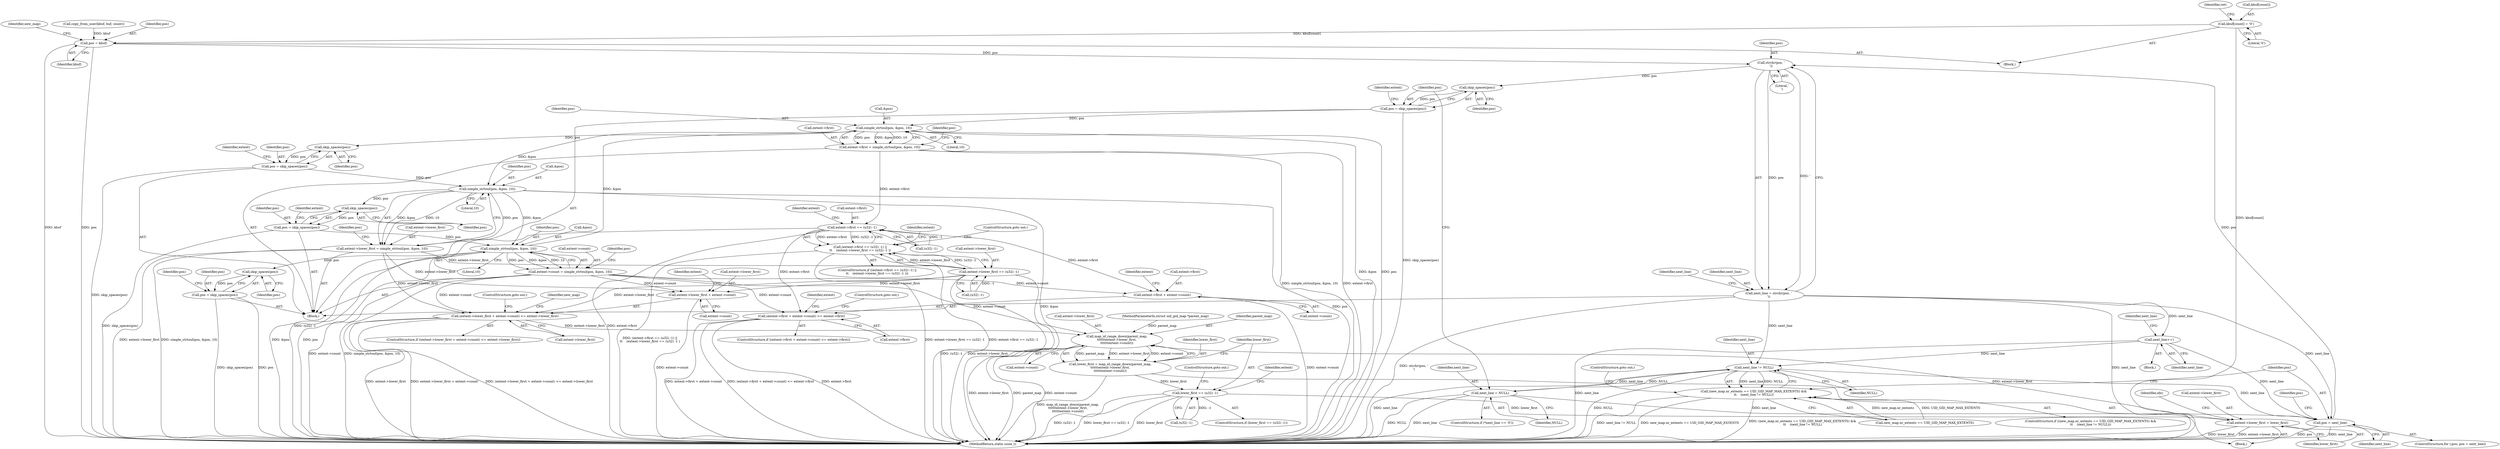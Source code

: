 digraph "0_linux_6708075f104c3c9b04b23336bb0366ca30c3931b@array" {
"1000221" [label="(Call,kbuf[count] = '\0')"];
"1000230" [label="(Call,pos = kbuf)"];
"1000256" [label="(Call,strchr(pos, '\n'))"];
"1000254" [label="(Call,next_line = strchr(pos, '\n'))"];
"1000240" [label="(Call,pos = next_line)"];
"1000266" [label="(Call,next_line++)"];
"1000408" [label="(Call,next_line != NULL)"];
"1000273" [label="(Call,next_line = NULL)"];
"1000402" [label="(Call,(new_map.nr_extents == UID_GID_MAP_MAX_EXTENTS) &&\n\t\t    (next_line != NULL))"];
"1000278" [label="(Call,skip_spaces(pos))"];
"1000276" [label="(Call,pos = skip_spaces(pos))"];
"1000284" [label="(Call,simple_strtoul(pos, &pos, 10))"];
"1000280" [label="(Call,extent->first = simple_strtoul(pos, &pos, 10))"];
"1000348" [label="(Call,extent->first == (u32) -1)"];
"1000347" [label="(Call,(extent->first == (u32) -1) ||\n\t\t    (extent->lower_first == (u32) -1 ))"];
"1000366" [label="(Call,(extent->first + extent->count) <= extent->first)"];
"1000367" [label="(Call,extent->first + extent->count)"];
"1000297" [label="(Call,skip_spaces(pos))"];
"1000295" [label="(Call,pos = skip_spaces(pos))"];
"1000303" [label="(Call,simple_strtoul(pos, &pos, 10))"];
"1000299" [label="(Call,extent->lower_first = simple_strtoul(pos, &pos, 10))"];
"1000356" [label="(Call,extent->lower_first == (u32) -1)"];
"1000379" [label="(Call,(extent->lower_first + extent->count) <= extent->lower_first)"];
"1000454" [label="(Call,map_id_range_down(parent_map,\n\t\t\t\t\t\textent->lower_first,\n\t\t\t\t\t\textent->count))"];
"1000452" [label="(Call,lower_first = map_id_range_down(parent_map,\n\t\t\t\t\t\textent->lower_first,\n\t\t\t\t\t\textent->count))"];
"1000463" [label="(Call,lower_first == (u32) -1)"];
"1000470" [label="(Call,extent->lower_first = lower_first)"];
"1000380" [label="(Call,extent->lower_first + extent->count)"];
"1000316" [label="(Call,skip_spaces(pos))"];
"1000314" [label="(Call,pos = skip_spaces(pos))"];
"1000322" [label="(Call,simple_strtoul(pos, &pos, 10))"];
"1000318" [label="(Call,extent->count = simple_strtoul(pos, &pos, 10))"];
"1000338" [label="(Call,skip_spaces(pos))"];
"1000336" [label="(Call,pos = skip_spaces(pos))"];
"1000365" [label="(ControlStructure,if ((extent->first + extent->count) <= extent->first))"];
"1000326" [label="(Literal,10)"];
"1000382" [label="(Identifier,extent)"];
"1000274" [label="(Identifier,next_line)"];
"1000453" [label="(Identifier,lower_first)"];
"1000401" [label="(ControlStructure,if ((new_map.nr_extents == UID_GID_MAP_MAX_EXTENTS) &&\n\t\t    (next_line != NULL)))"];
"1000243" [label="(Block,)"];
"1000235" [label="(Identifier,new_map)"];
"1000464" [label="(Identifier,lower_first)"];
"1000469" [label="(ControlStructure,goto out;)"];
"1000288" [label="(Literal,10)"];
"1000298" [label="(Identifier,pos)"];
"1000371" [label="(Call,extent->count)"];
"1000402" [label="(Call,(new_map.nr_extents == UID_GID_MAP_MAX_EXTENTS) &&\n\t\t    (next_line != NULL))"];
"1000286" [label="(Call,&pos)"];
"1000375" [label="(Identifier,extent)"];
"1000295" [label="(Call,pos = skip_spaces(pos))"];
"1000293" [label="(Identifier,pos)"];
"1000230" [label="(Call,pos = kbuf)"];
"1000304" [label="(Identifier,pos)"];
"1000254" [label="(Call,next_line = strchr(pos, '\n'))"];
"1000377" [label="(ControlStructure,goto out;)"];
"1000470" [label="(Call,extent->lower_first = lower_first)"];
"1000352" [label="(Call,(u32) -1)"];
"1000360" [label="(Call,(u32) -1)"];
"1000336" [label="(Call,pos = skip_spaces(pos))"];
"1000403" [label="(Call,new_map.nr_extents == UID_GID_MAP_MAX_EXTENTS)"];
"1000271" [label="(Identifier,next_line)"];
"1000330" [label="(Identifier,pos)"];
"1000314" [label="(Call,pos = skip_spaces(pos))"];
"1000517" [label="(MethodReturn,static ssize_t)"];
"1000285" [label="(Identifier,pos)"];
"1000307" [label="(Literal,10)"];
"1000277" [label="(Identifier,pos)"];
"1000125" [label="(MethodParameterIn,struct uid_gid_map *parent_map)"];
"1000455" [label="(Identifier,parent_map)"];
"1000454" [label="(Call,map_id_range_down(parent_map,\n\t\t\t\t\t\textent->lower_first,\n\t\t\t\t\t\textent->count))"];
"1000232" [label="(Identifier,kbuf)"];
"1000297" [label="(Call,skip_spaces(pos))"];
"1000356" [label="(Call,extent->lower_first == (u32) -1)"];
"1000266" [label="(Call,next_line++)"];
"1000275" [label="(Identifier,NULL)"];
"1000256" [label="(Call,strchr(pos, '\n'))"];
"1000319" [label="(Call,extent->count)"];
"1000255" [label="(Identifier,next_line)"];
"1000323" [label="(Identifier,pos)"];
"1000346" [label="(ControlStructure,if ((extent->first == (u32) -1) ||\n\t\t    (extent->lower_first == (u32) -1 )))"];
"1000322" [label="(Call,simple_strtoul(pos, &pos, 10))"];
"1000459" [label="(Call,extent->count)"];
"1000227" [label="(Identifier,ret)"];
"1000216" [label="(Call,copy_from_user(kbuf, buf, count))"];
"1000349" [label="(Call,extent->first)"];
"1000366" [label="(Call,(extent->first + extent->count) <= extent->first)"];
"1000238" [label="(ControlStructure,for (;pos; pos = next_line))"];
"1000222" [label="(Call,kbuf[count])"];
"1000231" [label="(Identifier,pos)"];
"1000280" [label="(Call,extent->first = simple_strtoul(pos, &pos, 10))"];
"1000357" [label="(Call,extent->lower_first)"];
"1000126" [label="(Block,)"];
"1000474" [label="(Identifier,lower_first)"];
"1000324" [label="(Call,&pos)"];
"1000268" [label="(ControlStructure,if (*next_line == '\0'))"];
"1000312" [label="(Identifier,pos)"];
"1000463" [label="(Call,lower_first == (u32) -1)"];
"1000279" [label="(Identifier,pos)"];
"1000368" [label="(Call,extent->first)"];
"1000221" [label="(Call,kbuf[count] = '\0')"];
"1000299" [label="(Call,extent->lower_first = simple_strtoul(pos, &pos, 10))"];
"1000315" [label="(Identifier,pos)"];
"1000380" [label="(Call,extent->lower_first + extent->count)"];
"1000240" [label="(Call,pos = next_line)"];
"1000276" [label="(Call,pos = skip_spaces(pos))"];
"1000379" [label="(Call,(extent->lower_first + extent->count) <= extent->lower_first)"];
"1000300" [label="(Call,extent->lower_first)"];
"1000387" [label="(Call,extent->lower_first)"];
"1000411" [label="(ControlStructure,goto out;)"];
"1000408" [label="(Call,next_line != NULL)"];
"1000320" [label="(Identifier,extent)"];
"1000257" [label="(Identifier,pos)"];
"1000241" [label="(Identifier,pos)"];
"1000239" [label="(Identifier,pos)"];
"1000348" [label="(Call,extent->first == (u32) -1)"];
"1000317" [label="(Identifier,pos)"];
"1000442" [label="(Block,)"];
"1000364" [label="(ControlStructure,goto out;)"];
"1000296" [label="(Identifier,pos)"];
"1000316" [label="(Call,skip_spaces(pos))"];
"1000462" [label="(ControlStructure,if (lower_first == (u32) -1))"];
"1000338" [label="(Call,skip_spaces(pos))"];
"1000305" [label="(Call,&pos)"];
"1000452" [label="(Call,lower_first = map_id_range_down(parent_map,\n\t\t\t\t\t\textent->lower_first,\n\t\t\t\t\t\textent->count))"];
"1000456" [label="(Call,extent->lower_first)"];
"1000343" [label="(Identifier,pos)"];
"1000471" [label="(Call,extent->lower_first)"];
"1000394" [label="(Identifier,new_map)"];
"1000410" [label="(Identifier,NULL)"];
"1000267" [label="(Identifier,next_line)"];
"1000465" [label="(Call,(u32) -1)"];
"1000303" [label="(Call,simple_strtoul(pos, &pos, 10))"];
"1000278" [label="(Call,skip_spaces(pos))"];
"1000242" [label="(Identifier,next_line)"];
"1000347" [label="(Call,(extent->first == (u32) -1) ||\n\t\t    (extent->lower_first == (u32) -1 ))"];
"1000225" [label="(Literal,'\0')"];
"1000369" [label="(Identifier,extent)"];
"1000284" [label="(Call,simple_strtoul(pos, &pos, 10))"];
"1000258" [label="(Literal,'\n')"];
"1000260" [label="(Identifier,next_line)"];
"1000388" [label="(Identifier,extent)"];
"1000301" [label="(Identifier,extent)"];
"1000318" [label="(Call,extent->count = simple_strtoul(pos, &pos, 10))"];
"1000281" [label="(Call,extent->first)"];
"1000390" [label="(ControlStructure,goto out;)"];
"1000441" [label="(Identifier,idx)"];
"1000367" [label="(Call,extent->first + extent->count)"];
"1000282" [label="(Identifier,extent)"];
"1000339" [label="(Identifier,pos)"];
"1000273" [label="(Call,next_line = NULL)"];
"1000378" [label="(ControlStructure,if ((extent->lower_first + extent->count) <= extent->lower_first))"];
"1000358" [label="(Identifier,extent)"];
"1000472" [label="(Identifier,extent)"];
"1000337" [label="(Identifier,pos)"];
"1000261" [label="(Block,)"];
"1000381" [label="(Call,extent->lower_first)"];
"1000384" [label="(Call,extent->count)"];
"1000409" [label="(Identifier,next_line)"];
"1000374" [label="(Call,extent->first)"];
"1000221" -> "1000126"  [label="AST: "];
"1000221" -> "1000225"  [label="CFG: "];
"1000222" -> "1000221"  [label="AST: "];
"1000225" -> "1000221"  [label="AST: "];
"1000227" -> "1000221"  [label="CFG: "];
"1000221" -> "1000517"  [label="DDG: kbuf[count]"];
"1000221" -> "1000230"  [label="DDG: kbuf[count]"];
"1000230" -> "1000126"  [label="AST: "];
"1000230" -> "1000232"  [label="CFG: "];
"1000231" -> "1000230"  [label="AST: "];
"1000232" -> "1000230"  [label="AST: "];
"1000235" -> "1000230"  [label="CFG: "];
"1000230" -> "1000517"  [label="DDG: pos"];
"1000230" -> "1000517"  [label="DDG: kbuf"];
"1000216" -> "1000230"  [label="DDG: kbuf"];
"1000230" -> "1000256"  [label="DDG: pos"];
"1000256" -> "1000254"  [label="AST: "];
"1000256" -> "1000258"  [label="CFG: "];
"1000257" -> "1000256"  [label="AST: "];
"1000258" -> "1000256"  [label="AST: "];
"1000254" -> "1000256"  [label="CFG: "];
"1000256" -> "1000254"  [label="DDG: pos"];
"1000256" -> "1000254"  [label="DDG: '\n'"];
"1000240" -> "1000256"  [label="DDG: pos"];
"1000256" -> "1000278"  [label="DDG: pos"];
"1000254" -> "1000243"  [label="AST: "];
"1000255" -> "1000254"  [label="AST: "];
"1000260" -> "1000254"  [label="CFG: "];
"1000254" -> "1000517"  [label="DDG: next_line"];
"1000254" -> "1000517"  [label="DDG: strchr(pos, '\n')"];
"1000254" -> "1000240"  [label="DDG: next_line"];
"1000254" -> "1000266"  [label="DDG: next_line"];
"1000254" -> "1000408"  [label="DDG: next_line"];
"1000240" -> "1000238"  [label="AST: "];
"1000240" -> "1000242"  [label="CFG: "];
"1000241" -> "1000240"  [label="AST: "];
"1000242" -> "1000240"  [label="AST: "];
"1000239" -> "1000240"  [label="CFG: "];
"1000240" -> "1000517"  [label="DDG: next_line"];
"1000240" -> "1000517"  [label="DDG: pos"];
"1000408" -> "1000240"  [label="DDG: next_line"];
"1000266" -> "1000240"  [label="DDG: next_line"];
"1000273" -> "1000240"  [label="DDG: next_line"];
"1000266" -> "1000261"  [label="AST: "];
"1000266" -> "1000267"  [label="CFG: "];
"1000267" -> "1000266"  [label="AST: "];
"1000271" -> "1000266"  [label="CFG: "];
"1000266" -> "1000517"  [label="DDG: next_line"];
"1000266" -> "1000408"  [label="DDG: next_line"];
"1000408" -> "1000402"  [label="AST: "];
"1000408" -> "1000410"  [label="CFG: "];
"1000409" -> "1000408"  [label="AST: "];
"1000410" -> "1000408"  [label="AST: "];
"1000402" -> "1000408"  [label="CFG: "];
"1000408" -> "1000517"  [label="DDG: next_line"];
"1000408" -> "1000517"  [label="DDG: NULL"];
"1000408" -> "1000273"  [label="DDG: NULL"];
"1000408" -> "1000402"  [label="DDG: next_line"];
"1000408" -> "1000402"  [label="DDG: NULL"];
"1000273" -> "1000408"  [label="DDG: next_line"];
"1000273" -> "1000268"  [label="AST: "];
"1000273" -> "1000275"  [label="CFG: "];
"1000274" -> "1000273"  [label="AST: "];
"1000275" -> "1000273"  [label="AST: "];
"1000277" -> "1000273"  [label="CFG: "];
"1000273" -> "1000517"  [label="DDG: NULL"];
"1000273" -> "1000517"  [label="DDG: next_line"];
"1000402" -> "1000401"  [label="AST: "];
"1000402" -> "1000403"  [label="CFG: "];
"1000403" -> "1000402"  [label="AST: "];
"1000411" -> "1000402"  [label="CFG: "];
"1000241" -> "1000402"  [label="CFG: "];
"1000402" -> "1000517"  [label="DDG: (new_map.nr_extents == UID_GID_MAP_MAX_EXTENTS) &&\n\t\t    (next_line != NULL)"];
"1000402" -> "1000517"  [label="DDG: next_line != NULL"];
"1000402" -> "1000517"  [label="DDG: new_map.nr_extents == UID_GID_MAP_MAX_EXTENTS"];
"1000403" -> "1000402"  [label="DDG: new_map.nr_extents"];
"1000403" -> "1000402"  [label="DDG: UID_GID_MAP_MAX_EXTENTS"];
"1000278" -> "1000276"  [label="AST: "];
"1000278" -> "1000279"  [label="CFG: "];
"1000279" -> "1000278"  [label="AST: "];
"1000276" -> "1000278"  [label="CFG: "];
"1000278" -> "1000276"  [label="DDG: pos"];
"1000276" -> "1000243"  [label="AST: "];
"1000277" -> "1000276"  [label="AST: "];
"1000282" -> "1000276"  [label="CFG: "];
"1000276" -> "1000517"  [label="DDG: skip_spaces(pos)"];
"1000276" -> "1000284"  [label="DDG: pos"];
"1000284" -> "1000280"  [label="AST: "];
"1000284" -> "1000288"  [label="CFG: "];
"1000285" -> "1000284"  [label="AST: "];
"1000286" -> "1000284"  [label="AST: "];
"1000288" -> "1000284"  [label="AST: "];
"1000280" -> "1000284"  [label="CFG: "];
"1000284" -> "1000517"  [label="DDG: &pos"];
"1000284" -> "1000517"  [label="DDG: pos"];
"1000284" -> "1000280"  [label="DDG: pos"];
"1000284" -> "1000280"  [label="DDG: &pos"];
"1000284" -> "1000280"  [label="DDG: 10"];
"1000322" -> "1000284"  [label="DDG: &pos"];
"1000284" -> "1000297"  [label="DDG: pos"];
"1000284" -> "1000303"  [label="DDG: &pos"];
"1000280" -> "1000243"  [label="AST: "];
"1000281" -> "1000280"  [label="AST: "];
"1000293" -> "1000280"  [label="CFG: "];
"1000280" -> "1000517"  [label="DDG: simple_strtoul(pos, &pos, 10)"];
"1000280" -> "1000517"  [label="DDG: extent->first"];
"1000280" -> "1000348"  [label="DDG: extent->first"];
"1000348" -> "1000347"  [label="AST: "];
"1000348" -> "1000352"  [label="CFG: "];
"1000349" -> "1000348"  [label="AST: "];
"1000352" -> "1000348"  [label="AST: "];
"1000358" -> "1000348"  [label="CFG: "];
"1000347" -> "1000348"  [label="CFG: "];
"1000348" -> "1000517"  [label="DDG: extent->first"];
"1000348" -> "1000517"  [label="DDG: (u32) -1"];
"1000348" -> "1000347"  [label="DDG: extent->first"];
"1000348" -> "1000347"  [label="DDG: (u32) -1"];
"1000352" -> "1000348"  [label="DDG: -1"];
"1000348" -> "1000366"  [label="DDG: extent->first"];
"1000348" -> "1000367"  [label="DDG: extent->first"];
"1000347" -> "1000346"  [label="AST: "];
"1000347" -> "1000356"  [label="CFG: "];
"1000356" -> "1000347"  [label="AST: "];
"1000364" -> "1000347"  [label="CFG: "];
"1000369" -> "1000347"  [label="CFG: "];
"1000347" -> "1000517"  [label="DDG: extent->lower_first == (u32) -1"];
"1000347" -> "1000517"  [label="DDG: extent->first == (u32) -1"];
"1000347" -> "1000517"  [label="DDG: (extent->first == (u32) -1) ||\n\t\t    (extent->lower_first == (u32) -1 )"];
"1000356" -> "1000347"  [label="DDG: extent->lower_first"];
"1000356" -> "1000347"  [label="DDG: (u32) -1"];
"1000366" -> "1000365"  [label="AST: "];
"1000366" -> "1000374"  [label="CFG: "];
"1000367" -> "1000366"  [label="AST: "];
"1000374" -> "1000366"  [label="AST: "];
"1000377" -> "1000366"  [label="CFG: "];
"1000382" -> "1000366"  [label="CFG: "];
"1000366" -> "1000517"  [label="DDG: extent->first + extent->count"];
"1000366" -> "1000517"  [label="DDG: (extent->first + extent->count) <= extent->first"];
"1000366" -> "1000517"  [label="DDG: extent->first"];
"1000318" -> "1000366"  [label="DDG: extent->count"];
"1000367" -> "1000371"  [label="CFG: "];
"1000368" -> "1000367"  [label="AST: "];
"1000371" -> "1000367"  [label="AST: "];
"1000375" -> "1000367"  [label="CFG: "];
"1000367" -> "1000517"  [label="DDG: extent->count"];
"1000318" -> "1000367"  [label="DDG: extent->count"];
"1000297" -> "1000295"  [label="AST: "];
"1000297" -> "1000298"  [label="CFG: "];
"1000298" -> "1000297"  [label="AST: "];
"1000295" -> "1000297"  [label="CFG: "];
"1000297" -> "1000295"  [label="DDG: pos"];
"1000295" -> "1000243"  [label="AST: "];
"1000296" -> "1000295"  [label="AST: "];
"1000301" -> "1000295"  [label="CFG: "];
"1000295" -> "1000517"  [label="DDG: skip_spaces(pos)"];
"1000295" -> "1000303"  [label="DDG: pos"];
"1000303" -> "1000299"  [label="AST: "];
"1000303" -> "1000307"  [label="CFG: "];
"1000304" -> "1000303"  [label="AST: "];
"1000305" -> "1000303"  [label="AST: "];
"1000307" -> "1000303"  [label="AST: "];
"1000299" -> "1000303"  [label="CFG: "];
"1000303" -> "1000517"  [label="DDG: pos"];
"1000303" -> "1000517"  [label="DDG: &pos"];
"1000303" -> "1000299"  [label="DDG: pos"];
"1000303" -> "1000299"  [label="DDG: &pos"];
"1000303" -> "1000299"  [label="DDG: 10"];
"1000303" -> "1000316"  [label="DDG: pos"];
"1000303" -> "1000322"  [label="DDG: &pos"];
"1000299" -> "1000243"  [label="AST: "];
"1000300" -> "1000299"  [label="AST: "];
"1000312" -> "1000299"  [label="CFG: "];
"1000299" -> "1000517"  [label="DDG: simple_strtoul(pos, &pos, 10)"];
"1000299" -> "1000517"  [label="DDG: extent->lower_first"];
"1000299" -> "1000356"  [label="DDG: extent->lower_first"];
"1000299" -> "1000379"  [label="DDG: extent->lower_first"];
"1000299" -> "1000380"  [label="DDG: extent->lower_first"];
"1000356" -> "1000360"  [label="CFG: "];
"1000357" -> "1000356"  [label="AST: "];
"1000360" -> "1000356"  [label="AST: "];
"1000356" -> "1000517"  [label="DDG: extent->lower_first"];
"1000356" -> "1000517"  [label="DDG: (u32) -1"];
"1000360" -> "1000356"  [label="DDG: -1"];
"1000356" -> "1000379"  [label="DDG: extent->lower_first"];
"1000356" -> "1000380"  [label="DDG: extent->lower_first"];
"1000379" -> "1000378"  [label="AST: "];
"1000379" -> "1000387"  [label="CFG: "];
"1000380" -> "1000379"  [label="AST: "];
"1000387" -> "1000379"  [label="AST: "];
"1000390" -> "1000379"  [label="CFG: "];
"1000394" -> "1000379"  [label="CFG: "];
"1000379" -> "1000517"  [label="DDG: extent->lower_first + extent->count"];
"1000379" -> "1000517"  [label="DDG: (extent->lower_first + extent->count) <= extent->lower_first"];
"1000379" -> "1000517"  [label="DDG: extent->lower_first"];
"1000318" -> "1000379"  [label="DDG: extent->count"];
"1000379" -> "1000454"  [label="DDG: extent->lower_first"];
"1000454" -> "1000452"  [label="AST: "];
"1000454" -> "1000459"  [label="CFG: "];
"1000455" -> "1000454"  [label="AST: "];
"1000456" -> "1000454"  [label="AST: "];
"1000459" -> "1000454"  [label="AST: "];
"1000452" -> "1000454"  [label="CFG: "];
"1000454" -> "1000517"  [label="DDG: parent_map"];
"1000454" -> "1000517"  [label="DDG: extent->count"];
"1000454" -> "1000517"  [label="DDG: extent->lower_first"];
"1000454" -> "1000452"  [label="DDG: parent_map"];
"1000454" -> "1000452"  [label="DDG: extent->lower_first"];
"1000454" -> "1000452"  [label="DDG: extent->count"];
"1000125" -> "1000454"  [label="DDG: parent_map"];
"1000470" -> "1000454"  [label="DDG: extent->lower_first"];
"1000318" -> "1000454"  [label="DDG: extent->count"];
"1000452" -> "1000442"  [label="AST: "];
"1000453" -> "1000452"  [label="AST: "];
"1000464" -> "1000452"  [label="CFG: "];
"1000452" -> "1000517"  [label="DDG: map_id_range_down(parent_map,\n\t\t\t\t\t\textent->lower_first,\n\t\t\t\t\t\textent->count)"];
"1000452" -> "1000463"  [label="DDG: lower_first"];
"1000463" -> "1000462"  [label="AST: "];
"1000463" -> "1000465"  [label="CFG: "];
"1000464" -> "1000463"  [label="AST: "];
"1000465" -> "1000463"  [label="AST: "];
"1000469" -> "1000463"  [label="CFG: "];
"1000472" -> "1000463"  [label="CFG: "];
"1000463" -> "1000517"  [label="DDG: (u32) -1"];
"1000463" -> "1000517"  [label="DDG: lower_first == (u32) -1"];
"1000463" -> "1000517"  [label="DDG: lower_first"];
"1000465" -> "1000463"  [label="DDG: -1"];
"1000463" -> "1000470"  [label="DDG: lower_first"];
"1000470" -> "1000442"  [label="AST: "];
"1000470" -> "1000474"  [label="CFG: "];
"1000471" -> "1000470"  [label="AST: "];
"1000474" -> "1000470"  [label="AST: "];
"1000441" -> "1000470"  [label="CFG: "];
"1000470" -> "1000517"  [label="DDG: lower_first"];
"1000470" -> "1000517"  [label="DDG: extent->lower_first"];
"1000380" -> "1000384"  [label="CFG: "];
"1000381" -> "1000380"  [label="AST: "];
"1000384" -> "1000380"  [label="AST: "];
"1000388" -> "1000380"  [label="CFG: "];
"1000380" -> "1000517"  [label="DDG: extent->count"];
"1000318" -> "1000380"  [label="DDG: extent->count"];
"1000316" -> "1000314"  [label="AST: "];
"1000316" -> "1000317"  [label="CFG: "];
"1000317" -> "1000316"  [label="AST: "];
"1000314" -> "1000316"  [label="CFG: "];
"1000316" -> "1000314"  [label="DDG: pos"];
"1000314" -> "1000243"  [label="AST: "];
"1000315" -> "1000314"  [label="AST: "];
"1000320" -> "1000314"  [label="CFG: "];
"1000314" -> "1000517"  [label="DDG: skip_spaces(pos)"];
"1000314" -> "1000322"  [label="DDG: pos"];
"1000322" -> "1000318"  [label="AST: "];
"1000322" -> "1000326"  [label="CFG: "];
"1000323" -> "1000322"  [label="AST: "];
"1000324" -> "1000322"  [label="AST: "];
"1000326" -> "1000322"  [label="AST: "];
"1000318" -> "1000322"  [label="CFG: "];
"1000322" -> "1000517"  [label="DDG: &pos"];
"1000322" -> "1000517"  [label="DDG: pos"];
"1000322" -> "1000318"  [label="DDG: pos"];
"1000322" -> "1000318"  [label="DDG: &pos"];
"1000322" -> "1000318"  [label="DDG: 10"];
"1000322" -> "1000338"  [label="DDG: pos"];
"1000318" -> "1000243"  [label="AST: "];
"1000319" -> "1000318"  [label="AST: "];
"1000330" -> "1000318"  [label="CFG: "];
"1000318" -> "1000517"  [label="DDG: extent->count"];
"1000318" -> "1000517"  [label="DDG: simple_strtoul(pos, &pos, 10)"];
"1000338" -> "1000336"  [label="AST: "];
"1000338" -> "1000339"  [label="CFG: "];
"1000339" -> "1000338"  [label="AST: "];
"1000336" -> "1000338"  [label="CFG: "];
"1000338" -> "1000336"  [label="DDG: pos"];
"1000336" -> "1000243"  [label="AST: "];
"1000337" -> "1000336"  [label="AST: "];
"1000343" -> "1000336"  [label="CFG: "];
"1000336" -> "1000517"  [label="DDG: skip_spaces(pos)"];
"1000336" -> "1000517"  [label="DDG: pos"];
}
